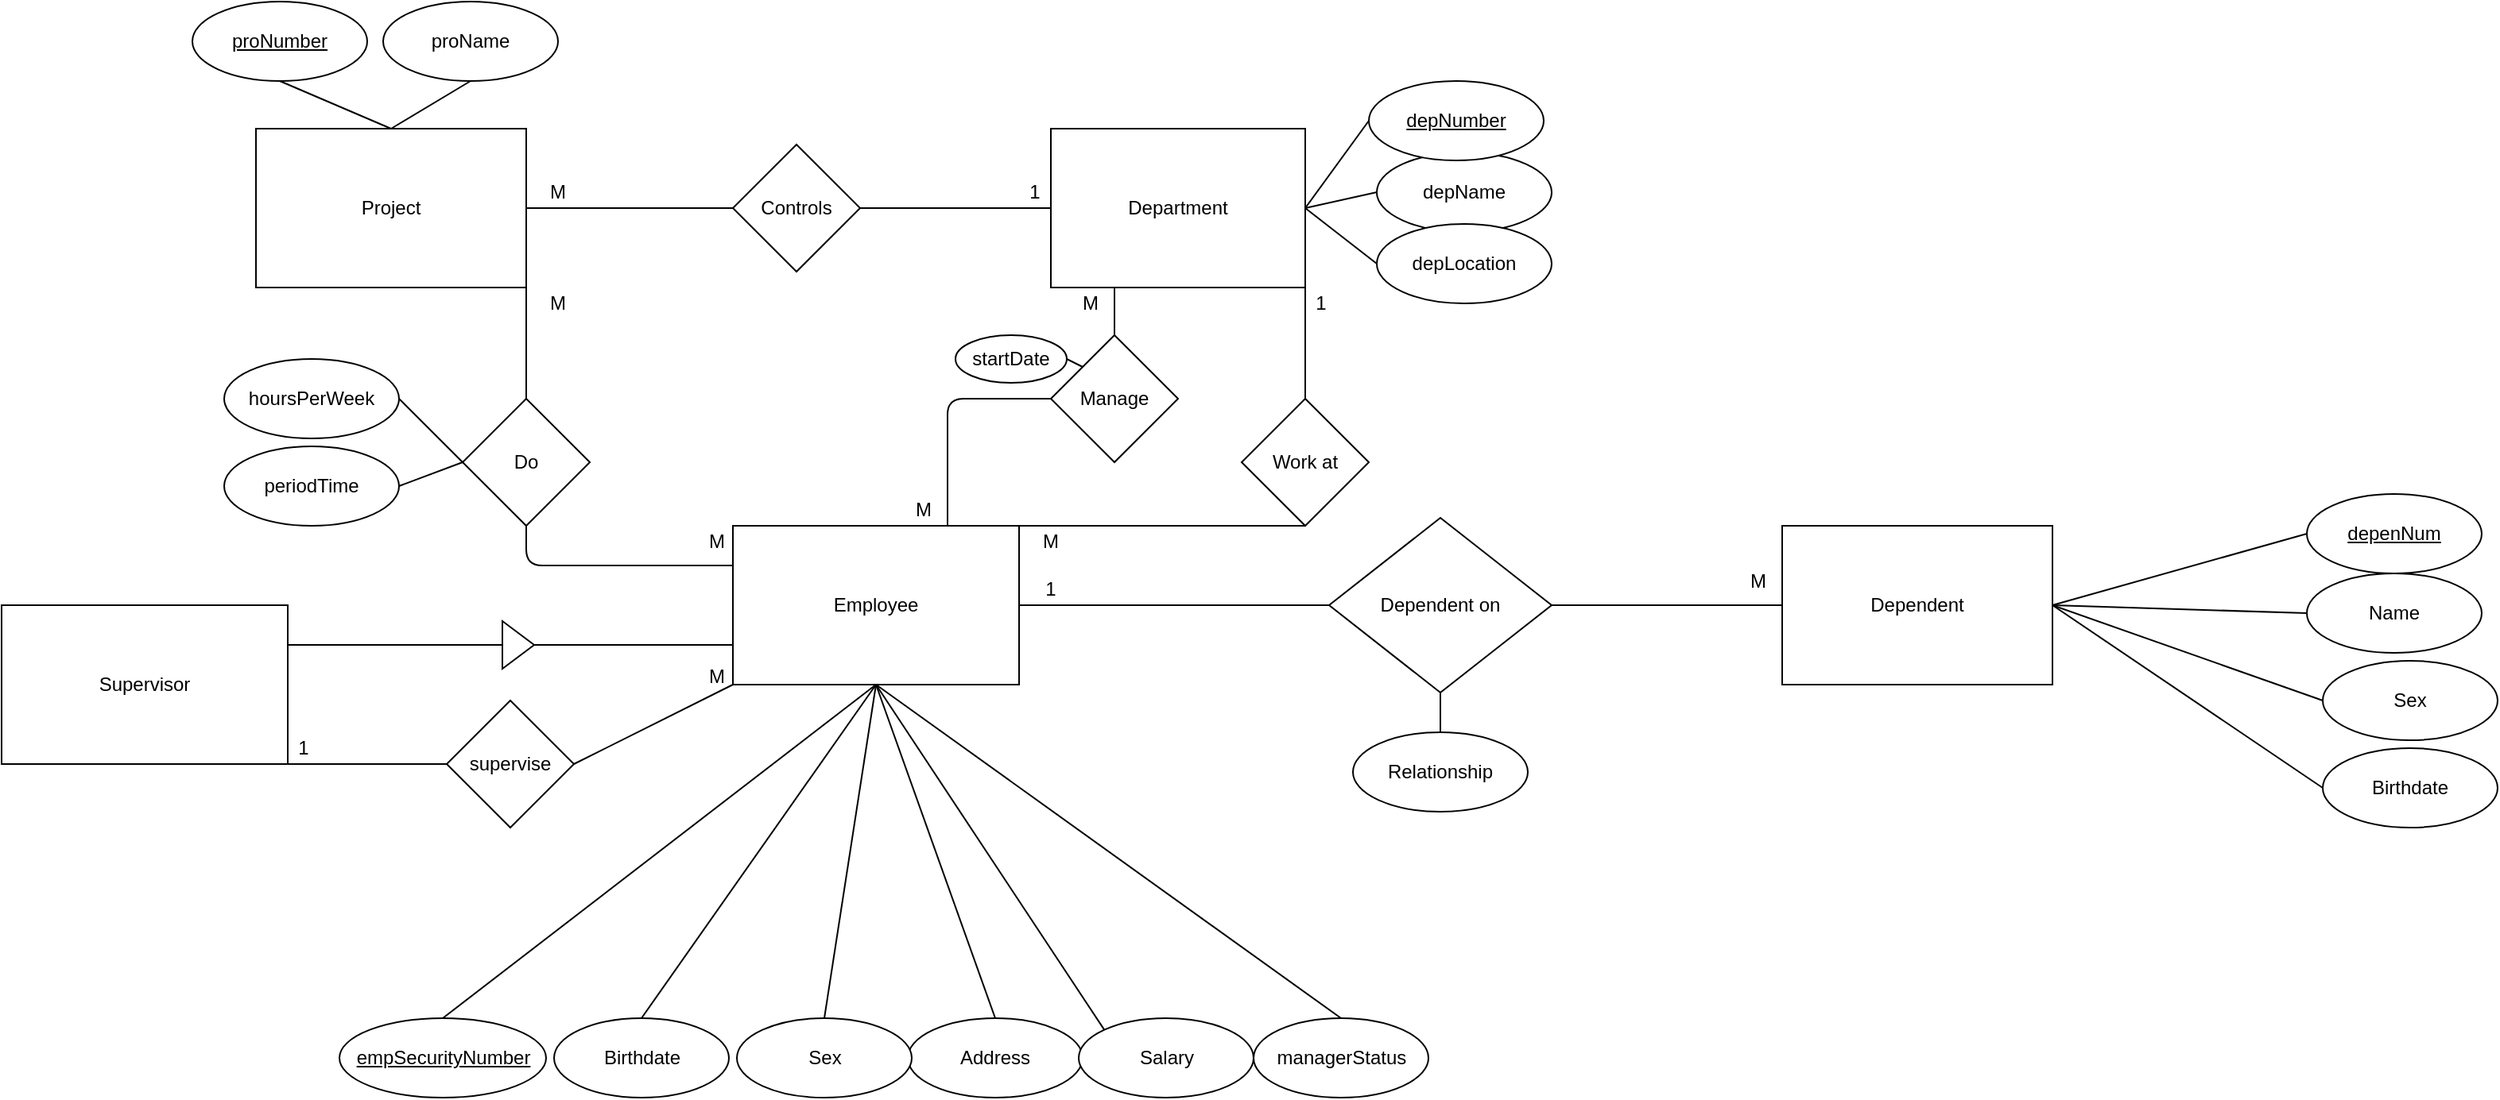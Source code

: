 <mxfile version="15.3.3" type="github">
  <diagram id="R2lEEEUBdFMjLlhIrx00" name="Page-1">
    <mxGraphModel dx="1847" dy="803" grid="1" gridSize="10" guides="1" tooltips="1" connect="1" arrows="1" fold="1" page="1" pageScale="1" pageWidth="850" pageHeight="1100" math="0" shadow="0" extFonts="Permanent Marker^https://fonts.googleapis.com/css?family=Permanent+Marker">
      <root>
        <mxCell id="0" />
        <mxCell id="1" parent="0" />
        <mxCell id="6nRkJqxGmdRw4DdgOSBY-2" value="Department&lt;br&gt;" style="rounded=0;whiteSpace=wrap;html=1;" parent="1" vertex="1">
          <mxGeometry x="1070" y="150" width="160" height="100" as="geometry" />
        </mxCell>
        <mxCell id="6nRkJqxGmdRw4DdgOSBY-3" value="depName&lt;br&gt;" style="ellipse;whiteSpace=wrap;html=1;" parent="1" vertex="1">
          <mxGeometry x="1275" y="165" width="110" height="50" as="geometry" />
        </mxCell>
        <mxCell id="6nRkJqxGmdRw4DdgOSBY-4" value="&lt;u&gt;depNumber&lt;/u&gt;" style="ellipse;whiteSpace=wrap;html=1;" parent="1" vertex="1">
          <mxGeometry x="1270" y="120" width="110" height="50" as="geometry" />
        </mxCell>
        <mxCell id="6nRkJqxGmdRw4DdgOSBY-11" value="Project&lt;br&gt;" style="rounded=0;whiteSpace=wrap;html=1;" parent="1" vertex="1">
          <mxGeometry x="570" y="150" width="170" height="100" as="geometry" />
        </mxCell>
        <mxCell id="6nRkJqxGmdRw4DdgOSBY-12" value="&lt;u&gt;proNumber&lt;/u&gt;" style="ellipse;whiteSpace=wrap;html=1;" parent="1" vertex="1">
          <mxGeometry x="530" y="70" width="110" height="50" as="geometry" />
        </mxCell>
        <mxCell id="6nRkJqxGmdRw4DdgOSBY-13" value="proName" style="ellipse;whiteSpace=wrap;html=1;" parent="1" vertex="1">
          <mxGeometry x="650" y="70" width="110" height="50" as="geometry" />
        </mxCell>
        <mxCell id="6nRkJqxGmdRw4DdgOSBY-17" value="" style="endArrow=none;html=1;entryX=0.5;entryY=1;entryDx=0;entryDy=0;exitX=0.5;exitY=0;exitDx=0;exitDy=0;" parent="1" source="6nRkJqxGmdRw4DdgOSBY-11" target="6nRkJqxGmdRw4DdgOSBY-12" edge="1">
          <mxGeometry width="50" height="50" relative="1" as="geometry">
            <mxPoint x="610" y="270" as="sourcePoint" />
            <mxPoint x="660" y="220" as="targetPoint" />
          </mxGeometry>
        </mxCell>
        <mxCell id="6nRkJqxGmdRw4DdgOSBY-18" value="" style="endArrow=none;html=1;entryX=0.5;entryY=1;entryDx=0;entryDy=0;exitX=0.5;exitY=0;exitDx=0;exitDy=0;" parent="1" source="6nRkJqxGmdRw4DdgOSBY-11" target="6nRkJqxGmdRw4DdgOSBY-13" edge="1">
          <mxGeometry width="50" height="50" relative="1" as="geometry">
            <mxPoint x="610" y="270" as="sourcePoint" />
            <mxPoint x="660" y="220" as="targetPoint" />
          </mxGeometry>
        </mxCell>
        <mxCell id="6nRkJqxGmdRw4DdgOSBY-20" value="Employee&lt;br&gt;" style="rounded=0;whiteSpace=wrap;html=1;" parent="1" vertex="1">
          <mxGeometry x="870" y="400" width="180" height="100" as="geometry" />
        </mxCell>
        <mxCell id="6nRkJqxGmdRw4DdgOSBY-21" value="&lt;u&gt;empSecurityNumber&lt;/u&gt;" style="ellipse;whiteSpace=wrap;html=1;" parent="1" vertex="1">
          <mxGeometry x="622.5" y="710" width="130" height="50" as="geometry" />
        </mxCell>
        <mxCell id="6nRkJqxGmdRw4DdgOSBY-22" value="Dependent&lt;br&gt;" style="rounded=0;whiteSpace=wrap;html=1;" parent="1" vertex="1">
          <mxGeometry x="1530" y="400" width="170" height="100" as="geometry" />
        </mxCell>
        <mxCell id="6nRkJqxGmdRw4DdgOSBY-23" value="Address&lt;br&gt;" style="ellipse;whiteSpace=wrap;html=1;" parent="1" vertex="1">
          <mxGeometry x="980" y="710" width="110" height="50" as="geometry" />
        </mxCell>
        <mxCell id="6nRkJqxGmdRw4DdgOSBY-24" value="Salary&lt;br&gt;" style="ellipse;whiteSpace=wrap;html=1;" parent="1" vertex="1">
          <mxGeometry x="1087.5" y="710" width="110" height="50" as="geometry" />
        </mxCell>
        <mxCell id="6nRkJqxGmdRw4DdgOSBY-25" value="Sex" style="ellipse;whiteSpace=wrap;html=1;" parent="1" vertex="1">
          <mxGeometry x="872.5" y="710" width="110" height="50" as="geometry" />
        </mxCell>
        <mxCell id="6nRkJqxGmdRw4DdgOSBY-26" value="Birthdate&lt;br&gt;" style="ellipse;whiteSpace=wrap;html=1;" parent="1" vertex="1">
          <mxGeometry x="757.5" y="710" width="110" height="50" as="geometry" />
        </mxCell>
        <mxCell id="6nRkJqxGmdRw4DdgOSBY-37" value="&lt;u&gt;depenNum&lt;/u&gt;" style="ellipse;whiteSpace=wrap;html=1;" parent="1" vertex="1">
          <mxGeometry x="1860" y="380" width="110" height="50" as="geometry" />
        </mxCell>
        <mxCell id="6nRkJqxGmdRw4DdgOSBY-38" value="Name&lt;br&gt;" style="ellipse;whiteSpace=wrap;html=1;" parent="1" vertex="1">
          <mxGeometry x="1860" y="430" width="110" height="50" as="geometry" />
        </mxCell>
        <mxCell id="6nRkJqxGmdRw4DdgOSBY-39" value="Sex&lt;br&gt;" style="ellipse;whiteSpace=wrap;html=1;" parent="1" vertex="1">
          <mxGeometry x="1870" y="485" width="110" height="50" as="geometry" />
        </mxCell>
        <mxCell id="6nRkJqxGmdRw4DdgOSBY-40" value="Birthdate" style="ellipse;whiteSpace=wrap;html=1;" parent="1" vertex="1">
          <mxGeometry x="1870" y="540" width="110" height="50" as="geometry" />
        </mxCell>
        <mxCell id="6nRkJqxGmdRw4DdgOSBY-41" value="Relationship" style="ellipse;whiteSpace=wrap;html=1;" parent="1" vertex="1">
          <mxGeometry x="1260" y="530" width="110" height="50" as="geometry" />
        </mxCell>
        <mxCell id="6nRkJqxGmdRw4DdgOSBY-42" value="" style="endArrow=none;html=1;exitX=0;exitY=0.5;exitDx=0;exitDy=0;entryX=1;entryY=0.5;entryDx=0;entryDy=0;" parent="1" source="6nRkJqxGmdRw4DdgOSBY-37" target="6nRkJqxGmdRw4DdgOSBY-22" edge="1">
          <mxGeometry width="50" height="50" relative="1" as="geometry">
            <mxPoint x="1740" y="350" as="sourcePoint" />
            <mxPoint x="1790" y="300" as="targetPoint" />
          </mxGeometry>
        </mxCell>
        <mxCell id="6nRkJqxGmdRw4DdgOSBY-43" value="" style="endArrow=none;html=1;exitX=0;exitY=0.5;exitDx=0;exitDy=0;entryX=1;entryY=0.5;entryDx=0;entryDy=0;" parent="1" source="6nRkJqxGmdRw4DdgOSBY-38" target="6nRkJqxGmdRw4DdgOSBY-22" edge="1">
          <mxGeometry width="50" height="50" relative="1" as="geometry">
            <mxPoint x="1740" y="350" as="sourcePoint" />
            <mxPoint x="1720" y="390" as="targetPoint" />
          </mxGeometry>
        </mxCell>
        <mxCell id="6nRkJqxGmdRw4DdgOSBY-44" value="" style="endArrow=none;html=1;exitX=0;exitY=0.5;exitDx=0;exitDy=0;entryX=1;entryY=0.5;entryDx=0;entryDy=0;" parent="1" source="6nRkJqxGmdRw4DdgOSBY-39" target="6nRkJqxGmdRw4DdgOSBY-22" edge="1">
          <mxGeometry width="50" height="50" relative="1" as="geometry">
            <mxPoint x="1440" y="495" as="sourcePoint" />
            <mxPoint x="1740" y="560" as="targetPoint" />
          </mxGeometry>
        </mxCell>
        <mxCell id="6nRkJqxGmdRw4DdgOSBY-45" value="" style="endArrow=none;html=1;exitX=0;exitY=0.5;exitDx=0;exitDy=0;entryX=1;entryY=0.5;entryDx=0;entryDy=0;" parent="1" source="6nRkJqxGmdRw4DdgOSBY-40" target="6nRkJqxGmdRw4DdgOSBY-22" edge="1">
          <mxGeometry width="50" height="50" relative="1" as="geometry">
            <mxPoint x="1483.891" y="547.322" as="sourcePoint" />
            <mxPoint x="1520" y="510" as="targetPoint" />
          </mxGeometry>
        </mxCell>
        <mxCell id="6nRkJqxGmdRw4DdgOSBY-46" value="" style="endArrow=none;html=1;exitX=0.5;exitY=0;exitDx=0;exitDy=0;entryX=0.5;entryY=1;entryDx=0;entryDy=0;" parent="1" source="6nRkJqxGmdRw4DdgOSBY-41" target="6nRkJqxGmdRw4DdgOSBY-50" edge="1">
          <mxGeometry width="50" height="50" relative="1" as="geometry">
            <mxPoint x="1493.891" y="557.322" as="sourcePoint" />
            <mxPoint x="1530" y="520" as="targetPoint" />
          </mxGeometry>
        </mxCell>
        <mxCell id="6nRkJqxGmdRw4DdgOSBY-47" value="Work at&lt;br&gt;" style="rhombus;whiteSpace=wrap;html=1;rotation=0;" parent="1" vertex="1">
          <mxGeometry x="1190" y="320" width="80" height="80" as="geometry" />
        </mxCell>
        <mxCell id="6nRkJqxGmdRw4DdgOSBY-48" value="Controls" style="rhombus;whiteSpace=wrap;html=1;" parent="1" vertex="1">
          <mxGeometry x="870" y="160" width="80" height="80" as="geometry" />
        </mxCell>
        <mxCell id="6nRkJqxGmdRw4DdgOSBY-49" value="Do" style="rhombus;whiteSpace=wrap;html=1;rotation=0;" parent="1" vertex="1">
          <mxGeometry x="700" y="320" width="80" height="80" as="geometry" />
        </mxCell>
        <mxCell id="6nRkJqxGmdRw4DdgOSBY-50" value="Dependent on" style="rhombus;whiteSpace=wrap;html=1;" parent="1" vertex="1">
          <mxGeometry x="1245" y="395" width="140" height="110" as="geometry" />
        </mxCell>
        <mxCell id="6nRkJqxGmdRw4DdgOSBY-51" value="" style="endArrow=none;html=1;entryX=0;entryY=0.5;entryDx=0;entryDy=0;exitX=1;exitY=0.5;exitDx=0;exitDy=0;" parent="1" source="6nRkJqxGmdRw4DdgOSBY-2" target="6nRkJqxGmdRw4DdgOSBY-4" edge="1">
          <mxGeometry width="50" height="50" relative="1" as="geometry">
            <mxPoint x="780" y="410" as="sourcePoint" />
            <mxPoint x="830" y="360" as="targetPoint" />
          </mxGeometry>
        </mxCell>
        <mxCell id="6nRkJqxGmdRw4DdgOSBY-52" value="" style="endArrow=none;html=1;entryX=0;entryY=0.5;entryDx=0;entryDy=0;exitX=1;exitY=0.5;exitDx=0;exitDy=0;" parent="1" source="6nRkJqxGmdRw4DdgOSBY-2" target="6nRkJqxGmdRw4DdgOSBY-3" edge="1">
          <mxGeometry width="50" height="50" relative="1" as="geometry">
            <mxPoint x="1230" y="195" as="sourcePoint" />
            <mxPoint x="1260" y="155" as="targetPoint" />
          </mxGeometry>
        </mxCell>
        <mxCell id="6nRkJqxGmdRw4DdgOSBY-53" value="" style="endArrow=none;html=1;exitX=0.5;exitY=1;exitDx=0;exitDy=0;entryX=0.5;entryY=0;entryDx=0;entryDy=0;" parent="1" source="6nRkJqxGmdRw4DdgOSBY-20" target="6nRkJqxGmdRw4DdgOSBY-21" edge="1">
          <mxGeometry width="50" height="50" relative="1" as="geometry">
            <mxPoint x="660" y="370" as="sourcePoint" />
            <mxPoint x="710" y="320" as="targetPoint" />
          </mxGeometry>
        </mxCell>
        <mxCell id="6nRkJqxGmdRw4DdgOSBY-55" value="" style="endArrow=none;html=1;exitX=0.5;exitY=0;exitDx=0;exitDy=0;entryX=0.5;entryY=1;entryDx=0;entryDy=0;" parent="1" source="6nRkJqxGmdRw4DdgOSBY-26" target="6nRkJqxGmdRw4DdgOSBY-20" edge="1">
          <mxGeometry width="50" height="50" relative="1" as="geometry">
            <mxPoint x="850" y="370" as="sourcePoint" />
            <mxPoint x="900" y="320" as="targetPoint" />
          </mxGeometry>
        </mxCell>
        <mxCell id="6nRkJqxGmdRw4DdgOSBY-56" value="" style="endArrow=none;html=1;exitX=0.5;exitY=0;exitDx=0;exitDy=0;entryX=0.5;entryY=1;entryDx=0;entryDy=0;" parent="1" source="6nRkJqxGmdRw4DdgOSBY-25" target="6nRkJqxGmdRw4DdgOSBY-20" edge="1">
          <mxGeometry width="50" height="50" relative="1" as="geometry">
            <mxPoint x="725" y="590" as="sourcePoint" />
            <mxPoint x="870" y="510" as="targetPoint" />
          </mxGeometry>
        </mxCell>
        <mxCell id="6nRkJqxGmdRw4DdgOSBY-57" value="" style="endArrow=none;html=1;exitX=0.5;exitY=0;exitDx=0;exitDy=0;entryX=0.5;entryY=1;entryDx=0;entryDy=0;" parent="1" source="6nRkJqxGmdRw4DdgOSBY-23" target="6nRkJqxGmdRw4DdgOSBY-20" edge="1">
          <mxGeometry width="50" height="50" relative="1" as="geometry">
            <mxPoint x="735" y="600" as="sourcePoint" />
            <mxPoint x="890" y="530" as="targetPoint" />
          </mxGeometry>
        </mxCell>
        <mxCell id="6nRkJqxGmdRw4DdgOSBY-58" value="" style="endArrow=none;html=1;exitX=0;exitY=0;exitDx=0;exitDy=0;entryX=0.5;entryY=1;entryDx=0;entryDy=0;" parent="1" source="6nRkJqxGmdRw4DdgOSBY-24" target="6nRkJqxGmdRw4DdgOSBY-20" edge="1">
          <mxGeometry width="50" height="50" relative="1" as="geometry">
            <mxPoint x="745" y="610" as="sourcePoint" />
            <mxPoint x="900" y="540" as="targetPoint" />
          </mxGeometry>
        </mxCell>
        <mxCell id="6nRkJqxGmdRw4DdgOSBY-59" value="" style="endArrow=none;html=1;exitX=1;exitY=0.5;exitDx=0;exitDy=0;entryX=0;entryY=0.5;entryDx=0;entryDy=0;" parent="1" source="6nRkJqxGmdRw4DdgOSBY-20" target="6nRkJqxGmdRw4DdgOSBY-50" edge="1">
          <mxGeometry width="50" height="50" relative="1" as="geometry">
            <mxPoint x="850" y="370" as="sourcePoint" />
            <mxPoint x="900" y="320" as="targetPoint" />
          </mxGeometry>
        </mxCell>
        <mxCell id="6nRkJqxGmdRw4DdgOSBY-60" value="" style="endArrow=none;html=1;exitX=0;exitY=0.5;exitDx=0;exitDy=0;entryX=1;entryY=0.5;entryDx=0;entryDy=0;" parent="1" source="6nRkJqxGmdRw4DdgOSBY-22" target="6nRkJqxGmdRw4DdgOSBY-50" edge="1">
          <mxGeometry width="50" height="50" relative="1" as="geometry">
            <mxPoint x="2080" y="370" as="sourcePoint" />
            <mxPoint x="2130" y="320" as="targetPoint" />
          </mxGeometry>
        </mxCell>
        <mxCell id="6nRkJqxGmdRw4DdgOSBY-61" value="1" style="text;html=1;strokeColor=none;fillColor=none;align=center;verticalAlign=middle;whiteSpace=wrap;rounded=0;" parent="1" vertex="1">
          <mxGeometry x="1050" y="430" width="40" height="20" as="geometry" />
        </mxCell>
        <mxCell id="6nRkJqxGmdRw4DdgOSBY-62" value="M" style="text;html=1;strokeColor=none;fillColor=none;align=center;verticalAlign=middle;whiteSpace=wrap;rounded=0;" parent="1" vertex="1">
          <mxGeometry x="1490" y="415" width="50" height="40" as="geometry" />
        </mxCell>
        <mxCell id="6nRkJqxGmdRw4DdgOSBY-67" value="" style="endArrow=none;html=1;entryX=0.5;entryY=1;entryDx=0;entryDy=0;exitX=1;exitY=0;exitDx=0;exitDy=0;" parent="1" source="6nRkJqxGmdRw4DdgOSBY-20" target="6nRkJqxGmdRw4DdgOSBY-47" edge="1">
          <mxGeometry width="50" height="50" relative="1" as="geometry">
            <mxPoint x="980" y="370" as="sourcePoint" />
            <mxPoint x="1030" y="320" as="targetPoint" />
          </mxGeometry>
        </mxCell>
        <mxCell id="6nRkJqxGmdRw4DdgOSBY-68" value="" style="endArrow=none;html=1;entryX=1;entryY=1;entryDx=0;entryDy=0;exitX=0.5;exitY=0;exitDx=0;exitDy=0;" parent="1" source="6nRkJqxGmdRw4DdgOSBY-47" target="6nRkJqxGmdRw4DdgOSBY-2" edge="1">
          <mxGeometry width="50" height="50" relative="1" as="geometry">
            <mxPoint x="980" y="370" as="sourcePoint" />
            <mxPoint x="1030" y="320" as="targetPoint" />
          </mxGeometry>
        </mxCell>
        <mxCell id="6nRkJqxGmdRw4DdgOSBY-69" value="M" style="text;html=1;strokeColor=none;fillColor=none;align=center;verticalAlign=middle;whiteSpace=wrap;rounded=0;" parent="1" vertex="1">
          <mxGeometry x="1050" y="400" width="40" height="20" as="geometry" />
        </mxCell>
        <mxCell id="6nRkJqxGmdRw4DdgOSBY-70" value="1" style="text;html=1;strokeColor=none;fillColor=none;align=center;verticalAlign=middle;whiteSpace=wrap;rounded=0;" parent="1" vertex="1">
          <mxGeometry x="1220" y="250" width="40" height="20" as="geometry" />
        </mxCell>
        <mxCell id="6nRkJqxGmdRw4DdgOSBY-71" value="" style="endArrow=none;html=1;exitX=0;exitY=0.25;exitDx=0;exitDy=0;entryX=0.5;entryY=1;entryDx=0;entryDy=0;" parent="1" source="6nRkJqxGmdRw4DdgOSBY-20" target="6nRkJqxGmdRw4DdgOSBY-49" edge="1">
          <mxGeometry width="50" height="50" relative="1" as="geometry">
            <mxPoint x="980" y="370" as="sourcePoint" />
            <mxPoint x="1030" y="320" as="targetPoint" />
            <Array as="points">
              <mxPoint x="740" y="425" />
            </Array>
          </mxGeometry>
        </mxCell>
        <mxCell id="6nRkJqxGmdRw4DdgOSBY-73" value="" style="endArrow=none;html=1;exitX=0.5;exitY=0;exitDx=0;exitDy=0;entryX=1;entryY=1;entryDx=0;entryDy=0;" parent="1" source="6nRkJqxGmdRw4DdgOSBY-49" target="6nRkJqxGmdRw4DdgOSBY-11" edge="1">
          <mxGeometry width="50" height="50" relative="1" as="geometry">
            <mxPoint x="980" y="370" as="sourcePoint" />
            <mxPoint x="1030" y="320" as="targetPoint" />
          </mxGeometry>
        </mxCell>
        <mxCell id="6nRkJqxGmdRw4DdgOSBY-74" value="M" style="text;html=1;strokeColor=none;fillColor=none;align=center;verticalAlign=middle;whiteSpace=wrap;rounded=0;" parent="1" vertex="1">
          <mxGeometry x="840" y="400" width="40" height="20" as="geometry" />
        </mxCell>
        <mxCell id="6nRkJqxGmdRw4DdgOSBY-75" value="M" style="text;html=1;strokeColor=none;fillColor=none;align=center;verticalAlign=middle;whiteSpace=wrap;rounded=0;" parent="1" vertex="1">
          <mxGeometry x="740" y="250" width="40" height="20" as="geometry" />
        </mxCell>
        <mxCell id="6nRkJqxGmdRw4DdgOSBY-76" value="" style="endArrow=none;html=1;exitX=1;exitY=0.5;exitDx=0;exitDy=0;entryX=0;entryY=0.5;entryDx=0;entryDy=0;" parent="1" source="6nRkJqxGmdRw4DdgOSBY-48" target="6nRkJqxGmdRw4DdgOSBY-2" edge="1">
          <mxGeometry width="50" height="50" relative="1" as="geometry">
            <mxPoint x="1020" y="350" as="sourcePoint" />
            <mxPoint x="1070" y="300" as="targetPoint" />
          </mxGeometry>
        </mxCell>
        <mxCell id="6nRkJqxGmdRw4DdgOSBY-77" value="" style="endArrow=none;html=1;exitX=1;exitY=0.5;exitDx=0;exitDy=0;entryX=0;entryY=0.5;entryDx=0;entryDy=0;" parent="1" source="6nRkJqxGmdRw4DdgOSBY-11" target="6nRkJqxGmdRw4DdgOSBY-48" edge="1">
          <mxGeometry width="50" height="50" relative="1" as="geometry">
            <mxPoint x="960" y="210.0" as="sourcePoint" />
            <mxPoint x="1080" y="190.0" as="targetPoint" />
          </mxGeometry>
        </mxCell>
        <mxCell id="6nRkJqxGmdRw4DdgOSBY-78" value="M" style="text;html=1;strokeColor=none;fillColor=none;align=center;verticalAlign=middle;whiteSpace=wrap;rounded=0;" parent="1" vertex="1">
          <mxGeometry x="740" y="180" width="40" height="20" as="geometry" />
        </mxCell>
        <mxCell id="6nRkJqxGmdRw4DdgOSBY-79" value="1" style="text;html=1;strokeColor=none;fillColor=none;align=center;verticalAlign=middle;whiteSpace=wrap;rounded=0;" parent="1" vertex="1">
          <mxGeometry x="1040" y="180" width="40" height="20" as="geometry" />
        </mxCell>
        <mxCell id="6nRkJqxGmdRw4DdgOSBY-81" value="hoursPerWeek" style="ellipse;whiteSpace=wrap;html=1;" parent="1" vertex="1">
          <mxGeometry x="550" y="295" width="110" height="50" as="geometry" />
        </mxCell>
        <mxCell id="6nRkJqxGmdRw4DdgOSBY-82" value="" style="endArrow=none;html=1;exitX=1;exitY=0.5;exitDx=0;exitDy=0;entryX=0;entryY=0.5;entryDx=0;entryDy=0;" parent="1" source="6nRkJqxGmdRw4DdgOSBY-81" target="6nRkJqxGmdRw4DdgOSBY-49" edge="1">
          <mxGeometry width="50" height="50" relative="1" as="geometry">
            <mxPoint x="1020" y="350" as="sourcePoint" />
            <mxPoint x="1070" y="300" as="targetPoint" />
          </mxGeometry>
        </mxCell>
        <mxCell id="6nRkJqxGmdRw4DdgOSBY-83" value="Supervisor&lt;br&gt;" style="rounded=0;whiteSpace=wrap;html=1;" parent="1" vertex="1">
          <mxGeometry x="410" y="450" width="180" height="100" as="geometry" />
        </mxCell>
        <mxCell id="6nRkJqxGmdRw4DdgOSBY-89" value="" style="endArrow=none;html=1;exitX=0.75;exitY=0.5;exitDx=0;exitDy=0;entryX=0;entryY=0.75;entryDx=0;entryDy=0;startArrow=none;exitPerimeter=0;" parent="1" source="6nRkJqxGmdRw4DdgOSBY-90" target="6nRkJqxGmdRw4DdgOSBY-20" edge="1">
          <mxGeometry width="50" height="50" relative="1" as="geometry">
            <mxPoint x="970" y="390" as="sourcePoint" />
            <mxPoint x="1020" y="340" as="targetPoint" />
          </mxGeometry>
        </mxCell>
        <mxCell id="6nRkJqxGmdRw4DdgOSBY-90" value="" style="triangle;whiteSpace=wrap;html=1;" parent="1" vertex="1">
          <mxGeometry x="725" y="460" width="20" height="30" as="geometry" />
        </mxCell>
        <mxCell id="6nRkJqxGmdRw4DdgOSBY-91" value="" style="endArrow=none;html=1;exitX=1;exitY=0.25;exitDx=0;exitDy=0;entryX=0;entryY=0.5;entryDx=0;entryDy=0;" parent="1" source="6nRkJqxGmdRw4DdgOSBY-83" target="6nRkJqxGmdRw4DdgOSBY-90" edge="1">
          <mxGeometry width="50" height="50" relative="1" as="geometry">
            <mxPoint x="580" y="475" as="sourcePoint" />
            <mxPoint x="870" y="475" as="targetPoint" />
          </mxGeometry>
        </mxCell>
        <mxCell id="6nRkJqxGmdRw4DdgOSBY-92" value="supervise" style="rhombus;whiteSpace=wrap;html=1;" parent="1" vertex="1">
          <mxGeometry x="690" y="510" width="80" height="80" as="geometry" />
        </mxCell>
        <mxCell id="6nRkJqxGmdRw4DdgOSBY-93" value="" style="endArrow=none;html=1;exitX=1;exitY=1;exitDx=0;exitDy=0;entryX=0;entryY=0.5;entryDx=0;entryDy=0;" parent="1" source="6nRkJqxGmdRw4DdgOSBY-83" target="6nRkJqxGmdRw4DdgOSBY-92" edge="1">
          <mxGeometry width="50" height="50" relative="1" as="geometry">
            <mxPoint x="770" y="510" as="sourcePoint" />
            <mxPoint x="820" y="460" as="targetPoint" />
          </mxGeometry>
        </mxCell>
        <mxCell id="6nRkJqxGmdRw4DdgOSBY-94" value="" style="endArrow=none;html=1;exitX=1;exitY=0.5;exitDx=0;exitDy=0;entryX=0;entryY=1;entryDx=0;entryDy=0;" parent="1" source="6nRkJqxGmdRw4DdgOSBY-92" target="6nRkJqxGmdRw4DdgOSBY-20" edge="1">
          <mxGeometry width="50" height="50" relative="1" as="geometry">
            <mxPoint x="770" y="510" as="sourcePoint" />
            <mxPoint x="820" y="460" as="targetPoint" />
          </mxGeometry>
        </mxCell>
        <mxCell id="6nRkJqxGmdRw4DdgOSBY-95" value="1" style="text;html=1;strokeColor=none;fillColor=none;align=center;verticalAlign=middle;whiteSpace=wrap;rounded=0;" parent="1" vertex="1">
          <mxGeometry x="580" y="530" width="40" height="20" as="geometry" />
        </mxCell>
        <mxCell id="6nRkJqxGmdRw4DdgOSBY-96" value="M" style="text;html=1;strokeColor=none;fillColor=none;align=center;verticalAlign=middle;whiteSpace=wrap;rounded=0;" parent="1" vertex="1">
          <mxGeometry x="840" y="485" width="40" height="20" as="geometry" />
        </mxCell>
        <mxCell id="6nRkJqxGmdRw4DdgOSBY-97" value="Manage" style="rhombus;whiteSpace=wrap;html=1;" parent="1" vertex="1">
          <mxGeometry x="1070" y="280" width="80" height="80" as="geometry" />
        </mxCell>
        <mxCell id="6nRkJqxGmdRw4DdgOSBY-100" value="M" style="text;html=1;strokeColor=none;fillColor=none;align=center;verticalAlign=middle;whiteSpace=wrap;rounded=0;" parent="1" vertex="1">
          <mxGeometry x="970" y="380" width="40" height="20" as="geometry" />
        </mxCell>
        <mxCell id="6nRkJqxGmdRw4DdgOSBY-104" value="" style="endArrow=none;html=1;entryX=0;entryY=0.5;entryDx=0;entryDy=0;exitX=0.75;exitY=0;exitDx=0;exitDy=0;" parent="1" source="6nRkJqxGmdRw4DdgOSBY-20" target="6nRkJqxGmdRw4DdgOSBY-97" edge="1">
          <mxGeometry width="50" height="50" relative="1" as="geometry">
            <mxPoint x="1110" y="370" as="sourcePoint" />
            <mxPoint x="950" y="260" as="targetPoint" />
            <Array as="points">
              <mxPoint x="1005" y="320" />
            </Array>
          </mxGeometry>
        </mxCell>
        <mxCell id="6nRkJqxGmdRw4DdgOSBY-107" value="" style="endArrow=none;html=1;entryX=0.5;entryY=0;entryDx=0;entryDy=0;exitX=0.25;exitY=1;exitDx=0;exitDy=0;" parent="1" source="6nRkJqxGmdRw4DdgOSBY-2" target="6nRkJqxGmdRw4DdgOSBY-97" edge="1">
          <mxGeometry width="50" height="50" relative="1" as="geometry">
            <mxPoint x="900" y="310" as="sourcePoint" />
            <mxPoint x="950" y="260" as="targetPoint" />
          </mxGeometry>
        </mxCell>
        <mxCell id="6nRkJqxGmdRw4DdgOSBY-108" value="M" style="text;html=1;strokeColor=none;fillColor=none;align=center;verticalAlign=middle;whiteSpace=wrap;rounded=0;" parent="1" vertex="1">
          <mxGeometry x="1080" y="250" width="30" height="20" as="geometry" />
        </mxCell>
        <mxCell id="6nRkJqxGmdRw4DdgOSBY-111" value="startDate" style="ellipse;whiteSpace=wrap;html=1;" parent="1" vertex="1">
          <mxGeometry x="1010" y="280" width="70" height="30" as="geometry" />
        </mxCell>
        <mxCell id="6nRkJqxGmdRw4DdgOSBY-112" value="" style="endArrow=none;html=1;entryX=0;entryY=0;entryDx=0;entryDy=0;exitX=1;exitY=0.5;exitDx=0;exitDy=0;" parent="1" source="6nRkJqxGmdRw4DdgOSBY-111" target="6nRkJqxGmdRw4DdgOSBY-97" edge="1">
          <mxGeometry width="50" height="50" relative="1" as="geometry">
            <mxPoint x="900" y="310" as="sourcePoint" />
            <mxPoint x="950" y="260" as="targetPoint" />
          </mxGeometry>
        </mxCell>
        <mxCell id="6nRkJqxGmdRw4DdgOSBY-113" value="depLocation" style="ellipse;whiteSpace=wrap;html=1;" parent="1" vertex="1">
          <mxGeometry x="1275" y="210" width="110" height="50" as="geometry" />
        </mxCell>
        <mxCell id="6nRkJqxGmdRw4DdgOSBY-114" value="" style="endArrow=none;html=1;entryX=1;entryY=0.5;entryDx=0;entryDy=0;exitX=0;exitY=0.5;exitDx=0;exitDy=0;" parent="1" source="6nRkJqxGmdRw4DdgOSBY-113" target="6nRkJqxGmdRw4DdgOSBY-2" edge="1">
          <mxGeometry width="50" height="50" relative="1" as="geometry">
            <mxPoint x="1180" y="310" as="sourcePoint" />
            <mxPoint x="1230" y="260" as="targetPoint" />
          </mxGeometry>
        </mxCell>
        <mxCell id="6nRkJqxGmdRw4DdgOSBY-115" value="periodTime&lt;br&gt;" style="ellipse;whiteSpace=wrap;html=1;" parent="1" vertex="1">
          <mxGeometry x="550" y="350" width="110" height="50" as="geometry" />
        </mxCell>
        <mxCell id="6nRkJqxGmdRw4DdgOSBY-116" value="" style="endArrow=none;html=1;entryX=1;entryY=0.5;entryDx=0;entryDy=0;exitX=0;exitY=0.5;exitDx=0;exitDy=0;" parent="1" source="6nRkJqxGmdRw4DdgOSBY-49" target="6nRkJqxGmdRw4DdgOSBY-115" edge="1">
          <mxGeometry width="50" height="50" relative="1" as="geometry">
            <mxPoint x="780" y="360" as="sourcePoint" />
            <mxPoint x="1150" y="310" as="targetPoint" />
          </mxGeometry>
        </mxCell>
        <mxCell id="RkCigyIkRC35lemookQV-1" value="managerStatus" style="ellipse;whiteSpace=wrap;html=1;" vertex="1" parent="1">
          <mxGeometry x="1197.5" y="710" width="110" height="50" as="geometry" />
        </mxCell>
        <mxCell id="RkCigyIkRC35lemookQV-2" value="" style="endArrow=none;html=1;exitX=0.5;exitY=0;exitDx=0;exitDy=0;entryX=0.5;entryY=1;entryDx=0;entryDy=0;" edge="1" parent="1" source="RkCigyIkRC35lemookQV-1" target="6nRkJqxGmdRw4DdgOSBY-20">
          <mxGeometry width="50" height="50" relative="1" as="geometry">
            <mxPoint x="1113.301" y="727.464" as="sourcePoint" />
            <mxPoint x="970" y="510" as="targetPoint" />
          </mxGeometry>
        </mxCell>
      </root>
    </mxGraphModel>
  </diagram>
</mxfile>
